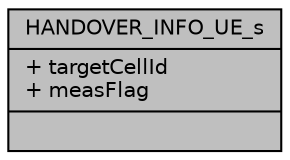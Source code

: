 digraph "HANDOVER_INFO_UE_s"
{
 // LATEX_PDF_SIZE
  edge [fontname="Helvetica",fontsize="10",labelfontname="Helvetica",labelfontsize="10"];
  node [fontname="Helvetica",fontsize="10",shape=record];
  Node1 [label="{HANDOVER_INFO_UE_s\n|+ targetCellId\l+ measFlag\l|}",height=0.2,width=0.4,color="black", fillcolor="grey75", style="filled", fontcolor="black",tooltip=" "];
}

